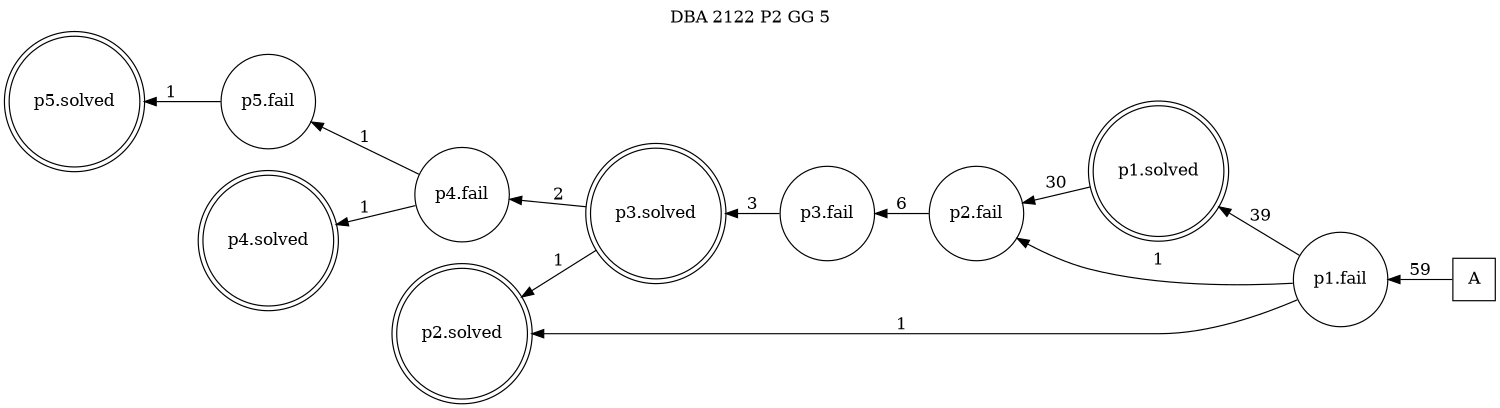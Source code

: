 digraph DBA_2122_P2_GG_5_GOOD {
labelloc="tl"
label= " DBA 2122 P2 GG 5 "
rankdir="RL";
graph [ size=" 10 , 10 !"]

"A" [shape="square" label="A"]
"p1.fail" [shape="circle" label="p1.fail"]
"p1.solved" [shape="doublecircle" label="p1.solved"]
"p2.fail" [shape="circle" label="p2.fail"]
"p3.fail" [shape="circle" label="p3.fail"]
"p3.solved" [shape="doublecircle" label="p3.solved"]
"p2.solved" [shape="doublecircle" label="p2.solved"]
"p4.fail" [shape="circle" label="p4.fail"]
"p5.fail" [shape="circle" label="p5.fail"]
"p5.solved" [shape="doublecircle" label="p5.solved"]
"p4.solved" [shape="doublecircle" label="p4.solved"]
"A" -> "p1.fail" [ label=59]
"p1.fail" -> "p1.solved" [ label=39]
"p1.fail" -> "p2.fail" [ label=1]
"p1.fail" -> "p2.solved" [ label=1]
"p1.solved" -> "p2.fail" [ label=30]
"p2.fail" -> "p3.fail" [ label=6]
"p3.fail" -> "p3.solved" [ label=3]
"p3.solved" -> "p2.solved" [ label=1]
"p3.solved" -> "p4.fail" [ label=2]
"p4.fail" -> "p5.fail" [ label=1]
"p4.fail" -> "p4.solved" [ label=1]
"p5.fail" -> "p5.solved" [ label=1]
}
